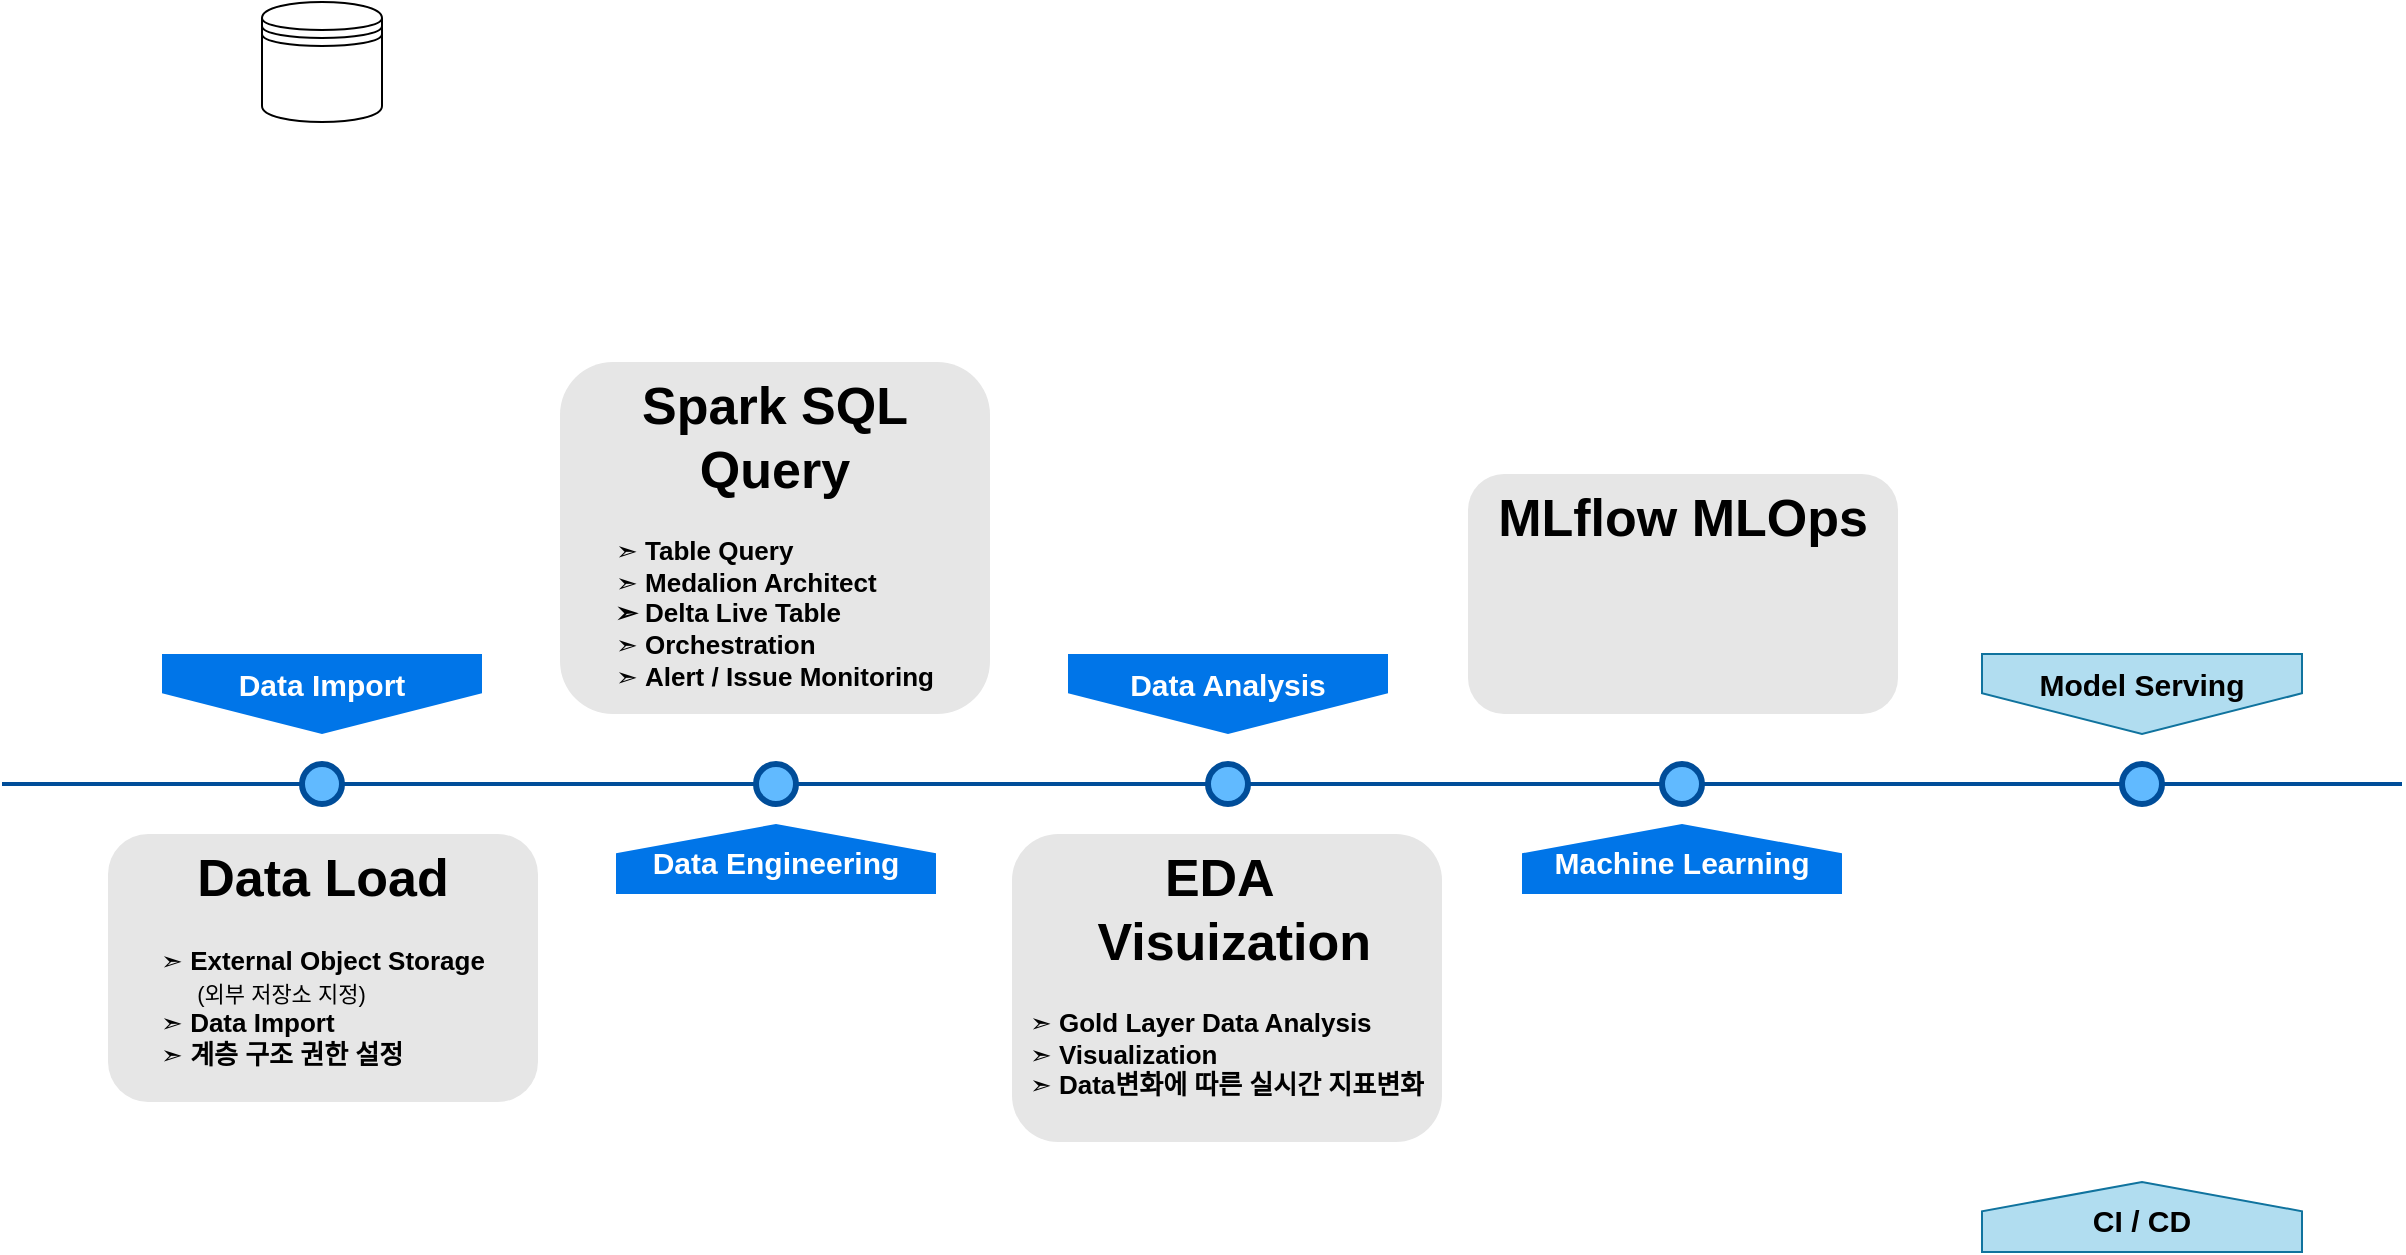 <mxfile version="22.1.18" type="github">
  <diagram name="Page-1" id="82e54ff1-d628-8f03-85c4-9753963a91cd">
    <mxGraphModel dx="1117" dy="664" grid="1" gridSize="10" guides="1" tooltips="1" connect="1" arrows="1" fold="1" page="1" pageScale="1" pageWidth="1400" pageHeight="850" background="none" math="0" shadow="0">
      <root>
        <mxCell id="0" />
        <mxCell id="1" parent="0" />
        <mxCell id="4ec97bd9e5d20128-1" value="" style="line;strokeWidth=2;html=1;fillColor=none;fontSize=28;fontColor=#004D99;strokeColor=#004D99;" parent="1" vertex="1">
          <mxGeometry x="40" y="596" width="1200" height="10" as="geometry" />
        </mxCell>
        <mxCell id="4ec97bd9e5d20128-5" value="&lt;font style=&quot;vertical-align: inherit;&quot;&gt;&lt;font style=&quot;vertical-align: inherit;&quot;&gt;&lt;b&gt;Data Import&lt;/b&gt;&lt;/font&gt;&lt;/font&gt;" style="shape=offPageConnector;whiteSpace=wrap;html=1;fillColor=#0075E8;fontSize=15;fontColor=#FFFFFF;size=0.509;verticalAlign=top;strokeColor=none;" parent="1" vertex="1">
          <mxGeometry x="120" y="536" width="160" height="40" as="geometry" />
        </mxCell>
        <mxCell id="4ec97bd9e5d20128-6" value="&lt;span&gt;&lt;font style=&quot;vertical-align: inherit;&quot;&gt;&lt;font style=&quot;vertical-align: inherit;&quot;&gt;&lt;b&gt;Data Analysis&lt;/b&gt;&lt;/font&gt;&lt;/font&gt;&lt;/span&gt;" style="shape=offPageConnector;whiteSpace=wrap;html=1;fillColor=#0075E8;fontSize=15;fontColor=#FFFFFF;size=0.509;verticalAlign=top;strokeColor=none;" parent="1" vertex="1">
          <mxGeometry x="573" y="536" width="160" height="40" as="geometry" />
        </mxCell>
        <mxCell id="4ec97bd9e5d20128-7" value="&lt;span&gt;&lt;font style=&quot;vertical-align: inherit;&quot;&gt;&lt;font style=&quot;vertical-align: inherit;&quot;&gt;&lt;b&gt;Data Engineering&lt;/b&gt;&lt;/font&gt;&lt;/font&gt;&lt;/span&gt;" style="shape=offPageConnector;whiteSpace=wrap;html=1;fillColor=#0075E8;fontSize=15;fontColor=#FFFFFF;size=0.418;flipV=1;verticalAlign=bottom;strokeColor=none;spacingBottom=4;" parent="1" vertex="1">
          <mxGeometry x="347" y="621" width="160" height="35" as="geometry" />
        </mxCell>
        <mxCell id="4ec97bd9e5d20128-8" value="&lt;span&gt;&lt;b&gt;Machine Learning&lt;/b&gt;&lt;/span&gt;" style="shape=offPageConnector;whiteSpace=wrap;html=1;fillColor=#0075E8;fontSize=15;fontColor=#FFFFFF;size=0.418;flipV=1;verticalAlign=bottom;strokeColor=none;spacingBottom=4;" parent="1" vertex="1">
          <mxGeometry x="800" y="621" width="160" height="35" as="geometry" />
        </mxCell>
        <mxCell id="4ec97bd9e5d20128-9" value="" style="ellipse;whiteSpace=wrap;html=1;fillColor=#61BAFF;fontSize=28;fontColor=#004D99;strokeWidth=3;strokeColor=#004D99;" parent="1" vertex="1">
          <mxGeometry x="190" y="591" width="20" height="20" as="geometry" />
        </mxCell>
        <mxCell id="4ec97bd9e5d20128-10" value="" style="ellipse;whiteSpace=wrap;html=1;fillColor=#61BAFF;fontSize=28;fontColor=#004D99;strokeWidth=3;strokeColor=#004D99;" parent="1" vertex="1">
          <mxGeometry x="417" y="591" width="20" height="20" as="geometry" />
        </mxCell>
        <mxCell id="4ec97bd9e5d20128-11" value="" style="ellipse;whiteSpace=wrap;html=1;fillColor=#61BAFF;fontSize=28;fontColor=#004D99;strokeWidth=3;strokeColor=#004D99;" parent="1" vertex="1">
          <mxGeometry x="643" y="591" width="20" height="20" as="geometry" />
        </mxCell>
        <mxCell id="4ec97bd9e5d20128-13" value="" style="ellipse;whiteSpace=wrap;html=1;fillColor=#61BAFF;fontSize=28;fontColor=#004D99;strokeWidth=3;strokeColor=#004D99;" parent="1" vertex="1">
          <mxGeometry x="870" y="591" width="20" height="20" as="geometry" />
        </mxCell>
        <mxCell id="4ec97bd9e5d20128-14" value="&lt;h1&gt;Data Load&lt;/h1&gt;&lt;p&gt;&lt;/p&gt;&lt;div style=&quot;text-align: left;&quot;&gt;&lt;span style=&quot;background-color: initial;&quot;&gt;➣ &lt;b&gt;External Object Storage&lt;/b&gt;&lt;/span&gt;&lt;/div&gt;&lt;div style=&quot;text-align: left;&quot;&gt;&lt;span style=&quot;background-color: initial;&quot;&gt;&amp;nbsp; &amp;nbsp; &amp;nbsp;&lt;font style=&quot;font-size: 11px;&quot;&gt;(외부 저장소 지정)&lt;/font&gt;&lt;br&gt;&lt;/span&gt;&lt;span style=&quot;background-color: initial;&quot;&gt;➣ &lt;/span&gt;&lt;span style=&quot;background-color: initial;&quot;&gt;&lt;b&gt;Data Import&lt;br&gt;&lt;/b&gt;&lt;/span&gt;&lt;span style=&quot;background-color: initial;&quot;&gt;➣ &lt;/span&gt;&lt;b style=&quot;background-color: initial;&quot;&gt;계층 구조 권한 설정&lt;/b&gt;&lt;/div&gt;" style="text;html=1;spacing=5;spacingTop=-20;whiteSpace=wrap;overflow=hidden;strokeColor=none;strokeWidth=3;fillColor=#E6E6E6;fontSize=13;fontColor=#000000;align=center;rounded=1;" parent="1" vertex="1">
          <mxGeometry x="93" y="626" width="215" height="134" as="geometry" />
        </mxCell>
        <mxCell id="4ec97bd9e5d20128-16" value="&lt;h1&gt;Spark SQL&lt;br&gt;Query&lt;/h1&gt;&lt;p style=&quot;text-align: left;&quot;&gt;➣ &lt;b&gt;Table Query&lt;br&gt;&lt;/b&gt;➣ &lt;b&gt;Medalion Architect&lt;br&gt;&lt;/b&gt;&lt;b style=&quot;--tw-border-spacing-x: 0; --tw-border-spacing-y: 0; --tw-translate-x: 0; --tw-translate-y: 0; --tw-rotate: 0; --tw-skew-x: 0; --tw-skew-y: 0; --tw-scale-x: 1; --tw-scale-y: 1; --tw-pan-x: ; --tw-pan-y: ; --tw-pinch-zoom: ; --tw-scroll-snap-strictness: proximity; --tw-ordinal: ; --tw-slashed-zero: ; --tw-numeric-figure: ; --tw-numeric-spacing: ; --tw-numeric-fraction: ; --tw-ring-inset: ; --tw-ring-offset-width: 0px; --tw-ring-offset-color: #fff; --tw-ring-color: rgb(59 130 246 / .5); --tw-ring-offset-shadow: 0 0 #0000; --tw-ring-shadow: 0 0 #0000; --tw-shadow: 0 0 #0000; --tw-shadow-colored: 0 0 #0000; --tw-blur: ; --tw-brightness: ; --tw-contrast: ; --tw-grayscale: ; --tw-hue-rotate: ; --tw-invert: ; --tw-saturate: ; --tw-sepia: ; --tw-drop-shadow: ; --tw-backdrop-blur: ; --tw-backdrop-brightness: ; --tw-backdrop-contrast: ; --tw-backdrop-grayscale: ; --tw-backdrop-hue-rotate: ; --tw-backdrop-invert: ; --tw-backdrop-opacity: ; --tw-backdrop-saturate: ; --tw-backdrop-sepia: ; border-color: var(--border-color);&quot;&gt;➣ Delta Live&amp;nbsp;&lt;b style=&quot;--tw-border-spacing-x: 0; --tw-border-spacing-y: 0; --tw-translate-x: 0; --tw-translate-y: 0; --tw-rotate: 0; --tw-skew-x: 0; --tw-skew-y: 0; --tw-scale-x: 1; --tw-scale-y: 1; --tw-pan-x: ; --tw-pan-y: ; --tw-pinch-zoom: ; --tw-scroll-snap-strictness: proximity; --tw-ordinal: ; --tw-slashed-zero: ; --tw-numeric-figure: ; --tw-numeric-spacing: ; --tw-numeric-fraction: ; --tw-ring-inset: ; --tw-ring-offset-width: 0px; --tw-ring-offset-color: #fff; --tw-ring-color: rgb(59 130 246 / .5); --tw-ring-offset-shadow: 0 0 #0000; --tw-ring-shadow: 0 0 #0000; --tw-shadow: 0 0 #0000; --tw-shadow-colored: 0 0 #0000; --tw-blur: ; --tw-brightness: ; --tw-contrast: ; --tw-grayscale: ; --tw-hue-rotate: ; --tw-invert: ; --tw-saturate: ; --tw-sepia: ; --tw-drop-shadow: ; --tw-backdrop-blur: ; --tw-backdrop-brightness: ; --tw-backdrop-contrast: ; --tw-backdrop-grayscale: ; --tw-backdrop-hue-rotate: ; --tw-backdrop-invert: ; --tw-backdrop-opacity: ; --tw-backdrop-saturate: ; --tw-backdrop-sepia: ; border-color: var(--border-color);&quot;&gt;Table&lt;/b&gt;&lt;br&gt;&lt;/b&gt;➣ &lt;b&gt;Orchestration&lt;br&gt;&lt;/b&gt;➣ &lt;b&gt;Alert / Issue Monitoring&lt;br&gt;&lt;br&gt;&lt;/b&gt;&lt;/p&gt;" style="text;html=1;spacing=5;spacingTop=-20;whiteSpace=wrap;overflow=hidden;strokeColor=none;strokeWidth=3;fillColor=#E6E6E6;fontSize=13;fontColor=#000000;align=center;rounded=1;" parent="1" vertex="1">
          <mxGeometry x="319" y="390" width="215" height="176" as="geometry" />
        </mxCell>
        <mxCell id="4ec97bd9e5d20128-17" value="&lt;h1&gt;EDA&amp;nbsp;&lt;br&gt;&amp;nbsp;Visuization&lt;/h1&gt;&lt;p&gt;&lt;/p&gt;&lt;div style=&quot;text-align: left;&quot;&gt;&lt;span style=&quot;background-color: initial;&quot;&gt;➣&amp;nbsp;&lt;/span&gt;&lt;span style=&quot;background-color: initial; --tw-border-spacing-x: 0; --tw-border-spacing-y: 0; --tw-translate-x: 0; --tw-translate-y: 0; --tw-rotate: 0; --tw-skew-x: 0; --tw-skew-y: 0; --tw-scale-x: 1; --tw-scale-y: 1; --tw-pan-x: ; --tw-pan-y: ; --tw-pinch-zoom: ; --tw-scroll-snap-strictness: proximity; --tw-ordinal: ; --tw-slashed-zero: ; --tw-numeric-figure: ; --tw-numeric-spacing: ; --tw-numeric-fraction: ; --tw-ring-inset: ; --tw-ring-offset-width: 0px; --tw-ring-offset-color: #fff; --tw-ring-color: rgb(59 130 246 / .5); --tw-ring-offset-shadow: 0 0 #0000; --tw-ring-shadow: 0 0 #0000; --tw-shadow: 0 0 #0000; --tw-shadow-colored: 0 0 #0000; --tw-blur: ; --tw-brightness: ; --tw-contrast: ; --tw-grayscale: ; --tw-hue-rotate: ; --tw-invert: ; --tw-saturate: ; --tw-sepia: ; --tw-drop-shadow: ; --tw-backdrop-blur: ; --tw-backdrop-brightness: ; --tw-backdrop-contrast: ; --tw-backdrop-grayscale: ; --tw-backdrop-hue-rotate: ; --tw-backdrop-invert: ; --tw-backdrop-opacity: ; --tw-backdrop-saturate: ; --tw-backdrop-sepia: ; border-color: var(--border-color);&quot;&gt;&lt;b&gt;Gold Layer Data Analysis&lt;/b&gt;&lt;/span&gt;&lt;/div&gt;&lt;span style=&quot;background-color: initial;&quot;&gt;&lt;div style=&quot;text-align: left;&quot;&gt;&lt;span style=&quot;background-color: initial;&quot;&gt;➣ &lt;/span&gt;&lt;span style=&quot;background-color: initial;&quot;&gt;&lt;b&gt;Visualization&lt;/b&gt;&lt;/span&gt;&lt;/div&gt;&lt;/span&gt;&lt;span style=&quot;background-color: initial;&quot;&gt;&lt;div style=&quot;text-align: left;&quot;&gt;&lt;span style=&quot;background-color: initial;&quot;&gt;➣ &lt;/span&gt;&lt;b style=&quot;background-color: initial;&quot;&gt;Data변화에 따른 실시간 지표변화&lt;/b&gt;&lt;/div&gt;&lt;/span&gt;&lt;p&gt;&lt;/p&gt;&lt;p&gt;&lt;/p&gt;" style="text;html=1;spacing=5;spacingTop=-20;whiteSpace=wrap;overflow=hidden;strokeColor=none;strokeWidth=3;fillColor=#E6E6E6;fontSize=13;fontColor=#000000;align=center;rounded=1;" parent="1" vertex="1">
          <mxGeometry x="545" y="626" width="215" height="154" as="geometry" />
        </mxCell>
        <mxCell id="4ec97bd9e5d20128-18" value="&lt;h1&gt;MLflow MLOps&lt;/h1&gt;" style="text;html=1;spacing=5;spacingTop=-20;whiteSpace=wrap;overflow=hidden;strokeColor=none;strokeWidth=3;fillColor=#E6E6E6;fontSize=13;fontColor=#000000;align=center;rounded=1;" parent="1" vertex="1">
          <mxGeometry x="773" y="446" width="215" height="120" as="geometry" />
        </mxCell>
        <mxCell id="c1E7uE13_jU8Bk5PiuLJ-1" value="" style="ellipse;whiteSpace=wrap;html=1;fillColor=#61BAFF;fontSize=28;fontColor=#004D99;strokeWidth=3;strokeColor=#004D99;" vertex="1" parent="1">
          <mxGeometry x="1100" y="591" width="20" height="20" as="geometry" />
        </mxCell>
        <mxCell id="c1E7uE13_jU8Bk5PiuLJ-2" value="&lt;span&gt;&lt;font style=&quot;vertical-align: inherit;&quot;&gt;&lt;font style=&quot;vertical-align: inherit;&quot;&gt;&lt;b&gt;Model Serving&lt;/b&gt;&lt;/font&gt;&lt;/font&gt;&lt;/span&gt;" style="shape=offPageConnector;whiteSpace=wrap;html=1;fillColor=#b1ddf0;fontSize=15;size=0.509;verticalAlign=top;strokeColor=#10739e;" vertex="1" parent="1">
          <mxGeometry x="1030" y="536" width="160" height="40" as="geometry" />
        </mxCell>
        <mxCell id="c1E7uE13_jU8Bk5PiuLJ-3" value="&lt;span&gt;&lt;b&gt;CI / CD&lt;/b&gt;&lt;/span&gt;" style="shape=offPageConnector;whiteSpace=wrap;html=1;fillColor=#b1ddf0;fontSize=15;size=0.418;flipV=1;verticalAlign=bottom;strokeColor=#10739e;spacingBottom=4;" vertex="1" parent="1">
          <mxGeometry x="1030" y="800" width="160" height="35" as="geometry" />
        </mxCell>
        <mxCell id="c1E7uE13_jU8Bk5PiuLJ-4" value="" style="shape=datastore;whiteSpace=wrap;html=1;" vertex="1" parent="1">
          <mxGeometry x="170" y="210" width="60" height="60" as="geometry" />
        </mxCell>
      </root>
    </mxGraphModel>
  </diagram>
</mxfile>
